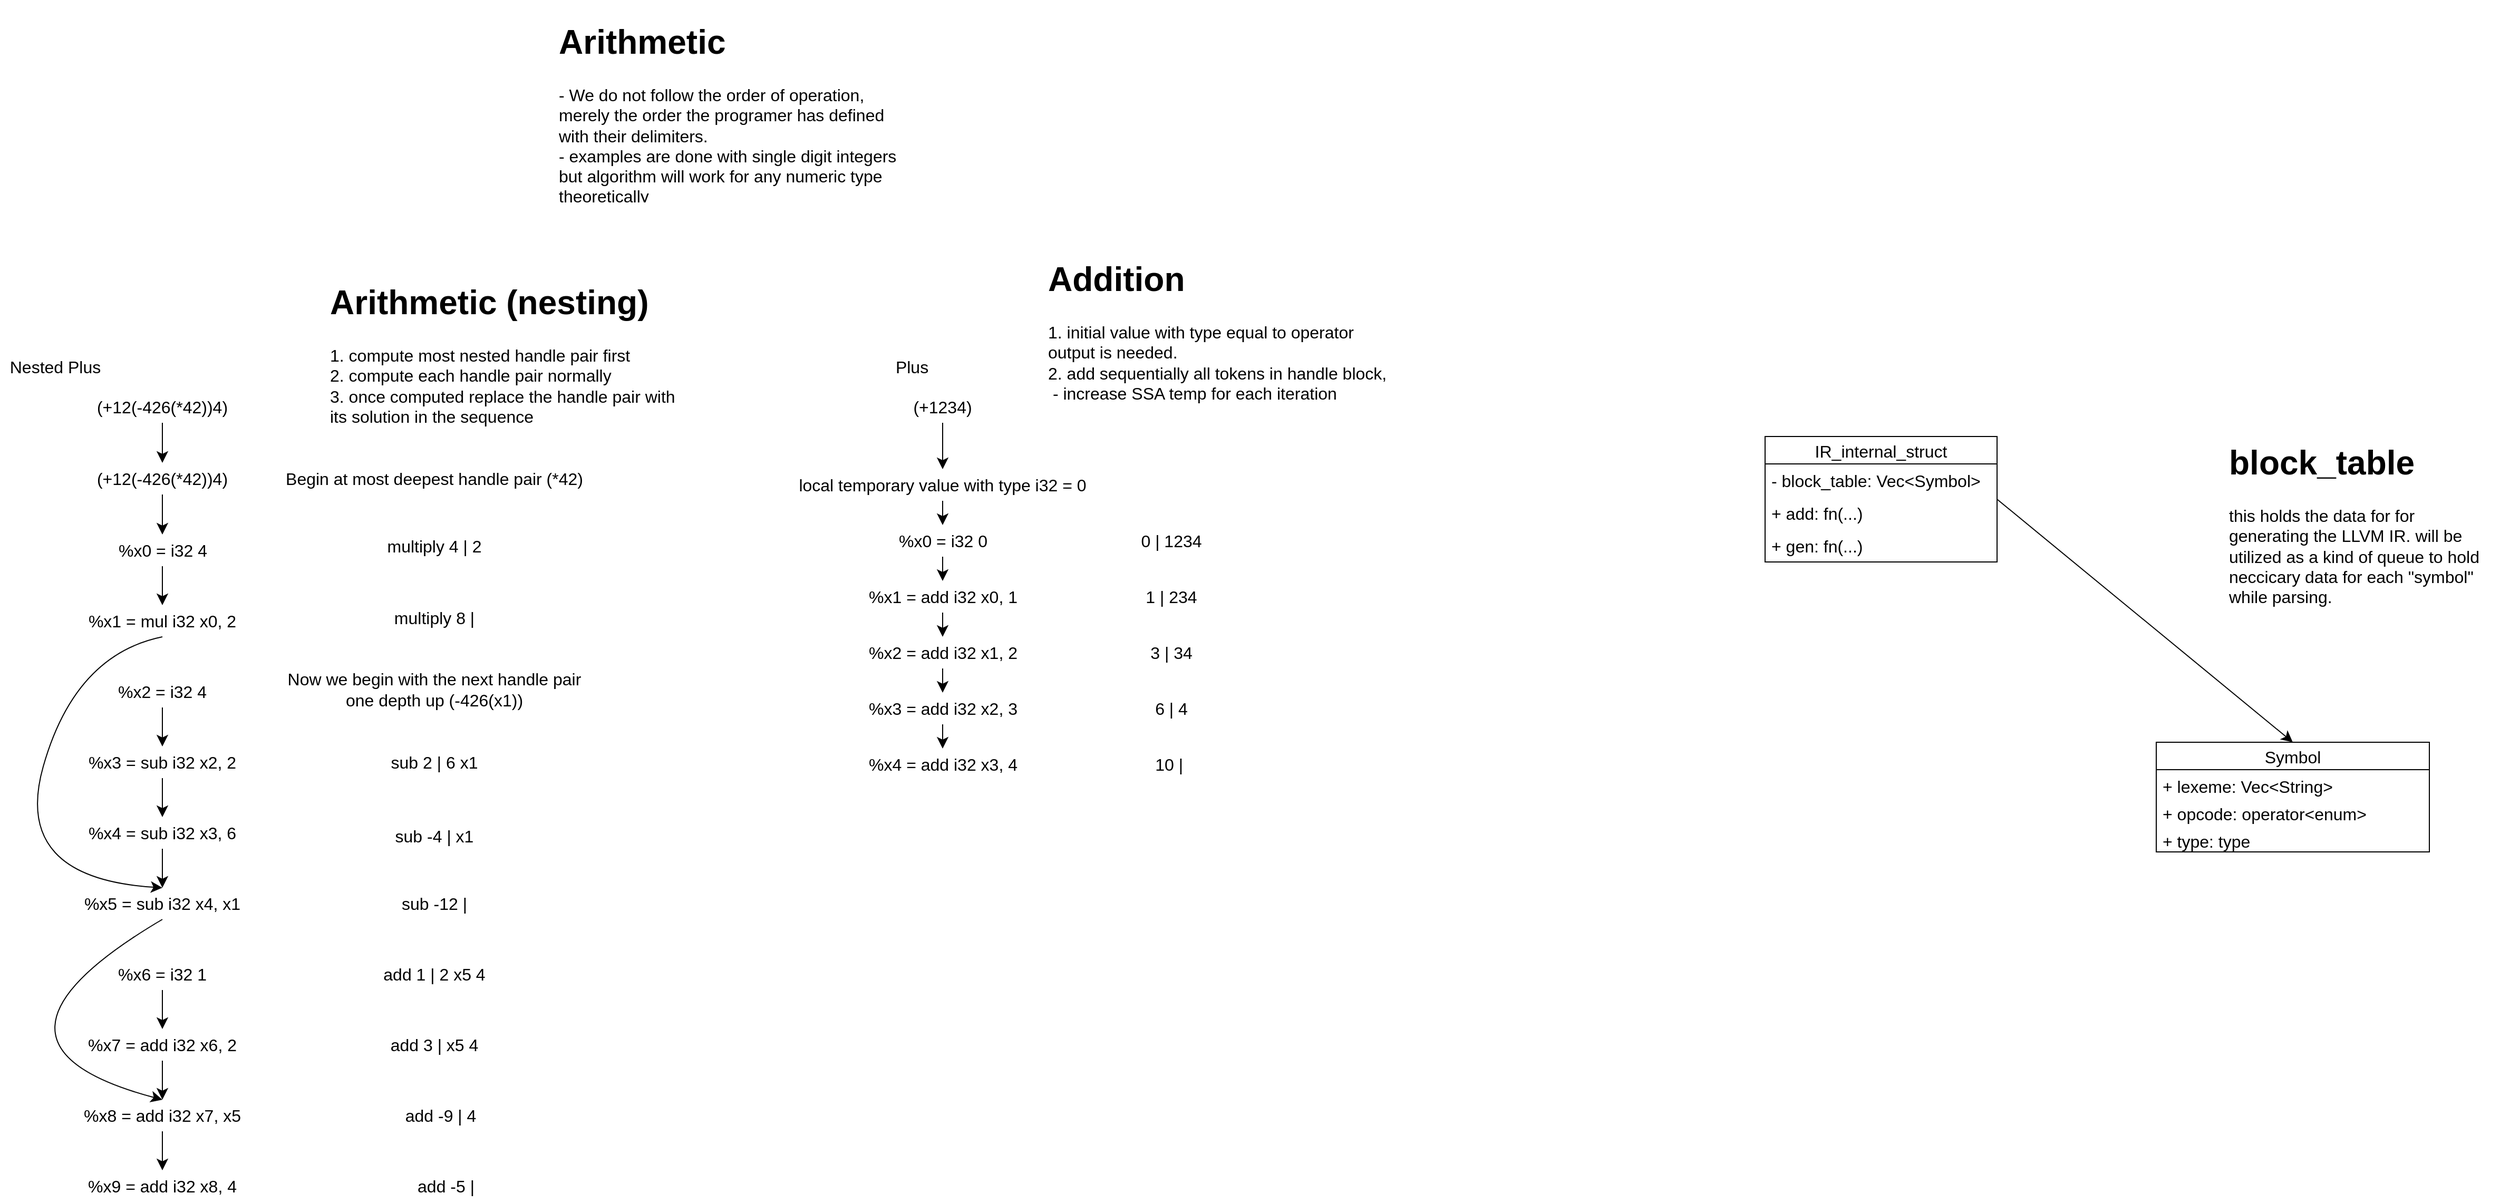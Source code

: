 <mxfile version="21.1.2" type="device">
  <diagram name="Page-1" id="36F9rlrM38JCpQ32hNjS">
    <mxGraphModel dx="4191" dy="2237" grid="0" gridSize="10" guides="1" tooltips="1" connect="1" arrows="1" fold="1" page="0" pageScale="1" pageWidth="850" pageHeight="1100" math="0" shadow="0">
      <root>
        <mxCell id="0" />
        <mxCell id="1" parent="0" />
        <mxCell id="cDeEZmQuWk40M9pKbF6q-7" style="edgeStyle=none;curved=1;rounded=0;orthogonalLoop=1;jettySize=auto;html=1;exitX=1;exitY=0.5;exitDx=0;exitDy=0;entryX=0.5;entryY=0;entryDx=0;entryDy=0;fontSize=12;startSize=8;endSize=8;" parent="1" source="RIr5a8exI0VsPrQvQMJi-5" target="cDeEZmQuWk40M9pKbF6q-3" edge="1">
          <mxGeometry relative="1" as="geometry" />
        </mxCell>
        <mxCell id="RIr5a8exI0VsPrQvQMJi-5" value="IR_internal_struct" style="swimlane;fontStyle=0;childLayout=stackLayout;horizontal=1;startSize=26;fillColor=none;horizontalStack=0;resizeParent=1;resizeParentMax=0;resizeLast=0;collapsible=1;marginBottom=0;fontSize=16;" parent="1" vertex="1">
          <mxGeometry x="-76" y="-45" width="220" height="119" as="geometry" />
        </mxCell>
        <mxCell id="RIr5a8exI0VsPrQvQMJi-8" value="- block_table: Vec&lt;Symbol&gt;" style="text;strokeColor=none;fillColor=none;align=left;verticalAlign=top;spacingLeft=4;spacingRight=4;overflow=hidden;rotatable=0;points=[[0,0.5],[1,0.5]];portConstraint=eastwest;fontSize=16;autosize=1;resizeWidth=0;" parent="RIr5a8exI0VsPrQvQMJi-5" vertex="1">
          <mxGeometry y="26" width="220" height="31" as="geometry" />
        </mxCell>
        <mxCell id="RIr5a8exI0VsPrQvQMJi-10" value="+ add: fn(...)" style="text;strokeColor=none;fillColor=none;align=left;verticalAlign=top;spacingLeft=4;spacingRight=4;overflow=hidden;rotatable=0;points=[[0,0.5],[1,0.5]];portConstraint=eastwest;fontSize=16;autosize=1;resizeWidth=0;" parent="RIr5a8exI0VsPrQvQMJi-5" vertex="1">
          <mxGeometry y="57" width="220" height="31" as="geometry" />
        </mxCell>
        <mxCell id="cDeEZmQuWk40M9pKbF6q-10" value="+ gen: fn(...)" style="text;strokeColor=none;fillColor=none;align=left;verticalAlign=top;spacingLeft=4;spacingRight=4;overflow=hidden;rotatable=0;points=[[0,0.5],[1,0.5]];portConstraint=eastwest;fontSize=16;autosize=1;resizeWidth=0;" parent="RIr5a8exI0VsPrQvQMJi-5" vertex="1">
          <mxGeometry y="88" width="220" height="31" as="geometry" />
        </mxCell>
        <mxCell id="RIr5a8exI0VsPrQvQMJi-12" value="&lt;h1&gt;block_table&lt;/h1&gt;&lt;div&gt;this holds the data for for generating the LLVM IR. will be utilized as a kind of queue to hold neccicary data for each &quot;symbol&quot; while parsing.&lt;/div&gt;" style="text;html=1;strokeColor=none;fillColor=none;spacing=5;spacingTop=-20;whiteSpace=wrap;overflow=hidden;rounded=0;fontSize=16;" parent="1" vertex="1">
          <mxGeometry x="359" y="-50" width="261" height="177" as="geometry" />
        </mxCell>
        <mxCell id="cDeEZmQuWk40M9pKbF6q-3" value="Symbol" style="swimlane;fontStyle=0;childLayout=stackLayout;horizontal=1;startSize=26;fillColor=none;horizontalStack=0;resizeParent=1;resizeParentMax=0;resizeLast=0;collapsible=1;marginBottom=0;fontSize=16;" parent="1" vertex="1">
          <mxGeometry x="295" y="245" width="259" height="104" as="geometry" />
        </mxCell>
        <mxCell id="cDeEZmQuWk40M9pKbF6q-4" value="+ lexeme: Vec&lt;String&gt;" style="text;strokeColor=none;fillColor=none;align=left;verticalAlign=top;spacingLeft=4;spacingRight=4;overflow=hidden;rotatable=0;points=[[0,0.5],[1,0.5]];portConstraint=eastwest;fontSize=16;" parent="cDeEZmQuWk40M9pKbF6q-3" vertex="1">
          <mxGeometry y="26" width="259" height="26" as="geometry" />
        </mxCell>
        <mxCell id="cDeEZmQuWk40M9pKbF6q-5" value="+ opcode: operator&lt;enum&gt;" style="text;strokeColor=none;fillColor=none;align=left;verticalAlign=top;spacingLeft=4;spacingRight=4;overflow=hidden;rotatable=0;points=[[0,0.5],[1,0.5]];portConstraint=eastwest;fontSize=16;" parent="cDeEZmQuWk40M9pKbF6q-3" vertex="1">
          <mxGeometry y="52" width="259" height="26" as="geometry" />
        </mxCell>
        <mxCell id="cDeEZmQuWk40M9pKbF6q-9" value="+ type: type" style="text;strokeColor=none;fillColor=none;align=left;verticalAlign=top;spacingLeft=4;spacingRight=4;overflow=hidden;rotatable=0;points=[[0,0.5],[1,0.5]];portConstraint=eastwest;fontSize=16;" parent="cDeEZmQuWk40M9pKbF6q-3" vertex="1">
          <mxGeometry y="78" width="259" height="26" as="geometry" />
        </mxCell>
        <mxCell id="MLqkhdUQjmNi_7tEfBED-1" value="Plus" style="text;html=1;strokeColor=none;fillColor=none;align=center;verticalAlign=middle;whiteSpace=wrap;rounded=0;fontSize=16;" parent="1" vertex="1">
          <mxGeometry x="-915" y="-126" width="60" height="30" as="geometry" />
        </mxCell>
        <mxCell id="MLqkhdUQjmNi_7tEfBED-6" style="edgeStyle=none;curved=1;rounded=0;orthogonalLoop=1;jettySize=auto;html=1;exitX=0.5;exitY=1;exitDx=0;exitDy=0;fontSize=12;startSize=8;endSize=8;" parent="1" source="MLqkhdUQjmNi_7tEfBED-2" target="MLqkhdUQjmNi_7tEfBED-7" edge="1">
          <mxGeometry relative="1" as="geometry">
            <mxPoint x="-856.529" y="1" as="targetPoint" />
          </mxGeometry>
        </mxCell>
        <mxCell id="MLqkhdUQjmNi_7tEfBED-2" value="(+1234)" style="text;html=1;strokeColor=none;fillColor=none;align=center;verticalAlign=middle;whiteSpace=wrap;rounded=0;fontSize=16;" parent="1" vertex="1">
          <mxGeometry x="-886" y="-88" width="60" height="30" as="geometry" />
        </mxCell>
        <mxCell id="MLqkhdUQjmNi_7tEfBED-8" style="edgeStyle=none;curved=1;rounded=0;orthogonalLoop=1;jettySize=auto;html=1;exitX=0.5;exitY=1;exitDx=0;exitDy=0;fontSize=12;startSize=8;endSize=8;" parent="1" source="MLqkhdUQjmNi_7tEfBED-7" target="MLqkhdUQjmNi_7tEfBED-9" edge="1">
          <mxGeometry relative="1" as="geometry">
            <mxPoint x="-856.529" y="51.588" as="targetPoint" />
          </mxGeometry>
        </mxCell>
        <mxCell id="MLqkhdUQjmNi_7tEfBED-7" value="local temporary value with type i32 = 0" style="text;html=1;strokeColor=none;fillColor=none;align=center;verticalAlign=middle;whiteSpace=wrap;rounded=0;fontSize=16;" parent="1" vertex="1">
          <mxGeometry x="-1006.76" y="-14" width="301.53" height="30" as="geometry" />
        </mxCell>
        <mxCell id="MLqkhdUQjmNi_7tEfBED-13" style="edgeStyle=none;curved=1;rounded=0;orthogonalLoop=1;jettySize=auto;html=1;exitX=0.5;exitY=1;exitDx=0;exitDy=0;entryX=0.5;entryY=0;entryDx=0;entryDy=0;fontSize=12;startSize=8;endSize=8;" parent="1" source="MLqkhdUQjmNi_7tEfBED-9" target="MLqkhdUQjmNi_7tEfBED-12" edge="1">
          <mxGeometry relative="1" as="geometry" />
        </mxCell>
        <mxCell id="MLqkhdUQjmNi_7tEfBED-9" value="%x0 = i32 0" style="text;html=1;strokeColor=none;fillColor=none;align=center;verticalAlign=middle;whiteSpace=wrap;rounded=0;fontSize=16;" parent="1" vertex="1">
          <mxGeometry x="-932.26" y="39" width="152.53" height="30" as="geometry" />
        </mxCell>
        <mxCell id="MLqkhdUQjmNi_7tEfBED-10" value="0 | 1234" style="text;html=1;strokeColor=none;fillColor=none;align=center;verticalAlign=middle;whiteSpace=wrap;rounded=0;fontSize=16;" parent="1" vertex="1">
          <mxGeometry x="-669" y="39" width="60" height="30" as="geometry" />
        </mxCell>
        <mxCell id="MLqkhdUQjmNi_7tEfBED-16" style="edgeStyle=none;curved=1;rounded=0;orthogonalLoop=1;jettySize=auto;html=1;exitX=0.5;exitY=1;exitDx=0;exitDy=0;entryX=0.5;entryY=0;entryDx=0;entryDy=0;fontSize=12;startSize=8;endSize=8;" parent="1" source="MLqkhdUQjmNi_7tEfBED-12" target="MLqkhdUQjmNi_7tEfBED-15" edge="1">
          <mxGeometry relative="1" as="geometry" />
        </mxCell>
        <mxCell id="MLqkhdUQjmNi_7tEfBED-12" value="%x1 = add i32 x0, 1" style="text;html=1;strokeColor=none;fillColor=none;align=center;verticalAlign=middle;whiteSpace=wrap;rounded=0;fontSize=16;" parent="1" vertex="1">
          <mxGeometry x="-932.26" y="92" width="152.53" height="30" as="geometry" />
        </mxCell>
        <mxCell id="MLqkhdUQjmNi_7tEfBED-14" value="1 | 234" style="text;html=1;strokeColor=none;fillColor=none;align=center;verticalAlign=middle;whiteSpace=wrap;rounded=0;fontSize=16;" parent="1" vertex="1">
          <mxGeometry x="-669" y="92" width="60" height="30" as="geometry" />
        </mxCell>
        <mxCell id="MLqkhdUQjmNi_7tEfBED-19" style="edgeStyle=none;curved=1;rounded=0;orthogonalLoop=1;jettySize=auto;html=1;exitX=0.5;exitY=1;exitDx=0;exitDy=0;entryX=0.5;entryY=0;entryDx=0;entryDy=0;fontSize=12;startSize=8;endSize=8;" parent="1" source="MLqkhdUQjmNi_7tEfBED-15" target="MLqkhdUQjmNi_7tEfBED-18" edge="1">
          <mxGeometry relative="1" as="geometry" />
        </mxCell>
        <mxCell id="MLqkhdUQjmNi_7tEfBED-15" value="%x2 = add i32 x1, 2" style="text;html=1;strokeColor=none;fillColor=none;align=center;verticalAlign=middle;whiteSpace=wrap;rounded=0;fontSize=16;" parent="1" vertex="1">
          <mxGeometry x="-932.26" y="145" width="152.53" height="30" as="geometry" />
        </mxCell>
        <mxCell id="MLqkhdUQjmNi_7tEfBED-17" value="3 | 34" style="text;html=1;strokeColor=none;fillColor=none;align=center;verticalAlign=middle;whiteSpace=wrap;rounded=0;fontSize=16;" parent="1" vertex="1">
          <mxGeometry x="-669" y="145" width="60" height="30" as="geometry" />
        </mxCell>
        <mxCell id="MLqkhdUQjmNi_7tEfBED-23" style="edgeStyle=none;curved=1;rounded=0;orthogonalLoop=1;jettySize=auto;html=1;exitX=0.5;exitY=1;exitDx=0;exitDy=0;entryX=0.5;entryY=0;entryDx=0;entryDy=0;fontSize=12;startSize=8;endSize=8;" parent="1" source="MLqkhdUQjmNi_7tEfBED-18" target="MLqkhdUQjmNi_7tEfBED-22" edge="1">
          <mxGeometry relative="1" as="geometry" />
        </mxCell>
        <mxCell id="MLqkhdUQjmNi_7tEfBED-18" value="%x3 = add i32 x2, 3" style="text;html=1;strokeColor=none;fillColor=none;align=center;verticalAlign=middle;whiteSpace=wrap;rounded=0;fontSize=16;" parent="1" vertex="1">
          <mxGeometry x="-932.26" y="198" width="152.53" height="30" as="geometry" />
        </mxCell>
        <mxCell id="MLqkhdUQjmNi_7tEfBED-20" value="6 | 4" style="text;html=1;strokeColor=none;fillColor=none;align=center;verticalAlign=middle;whiteSpace=wrap;rounded=0;fontSize=16;" parent="1" vertex="1">
          <mxGeometry x="-669" y="198" width="60" height="30" as="geometry" />
        </mxCell>
        <mxCell id="MLqkhdUQjmNi_7tEfBED-22" value="%x4 = add i32 x3, 4" style="text;html=1;strokeColor=none;fillColor=none;align=center;verticalAlign=middle;whiteSpace=wrap;rounded=0;fontSize=16;" parent="1" vertex="1">
          <mxGeometry x="-932.26" y="251" width="152.53" height="30" as="geometry" />
        </mxCell>
        <mxCell id="MLqkhdUQjmNi_7tEfBED-24" value="10 |&amp;nbsp;" style="text;html=1;strokeColor=none;fillColor=none;align=center;verticalAlign=middle;whiteSpace=wrap;rounded=0;fontSize=16;" parent="1" vertex="1">
          <mxGeometry x="-669" y="251" width="60" height="30" as="geometry" />
        </mxCell>
        <mxCell id="MLqkhdUQjmNi_7tEfBED-25" value="&lt;h1&gt;Addition&lt;/h1&gt;&lt;div&gt;1. initial value with type equal to operator output is needed.&amp;nbsp;&lt;/div&gt;&lt;div&gt;2. add sequentially all tokens in handle block,&lt;/div&gt;&lt;div&gt;&lt;span style=&quot;white-space: pre;&quot;&gt; &lt;/span&gt;- increase SSA temp for each iteration&lt;/div&gt;" style="text;html=1;strokeColor=none;fillColor=none;spacing=5;spacingTop=-20;whiteSpace=wrap;overflow=hidden;rounded=0;fontSize=16;" parent="1" vertex="1">
          <mxGeometry x="-761" y="-224" width="339" height="182" as="geometry" />
        </mxCell>
        <mxCell id="Lzowb4L89PZGFx9Adz13-1" value="&lt;h1&gt;Arithmetic (nesting)&lt;/h1&gt;&lt;div&gt;1. compute most nested handle pair first&lt;/div&gt;&lt;div&gt;2. compute each handle pair normally&lt;/div&gt;&lt;div&gt;3. once computed replace the handle pair with its solution in the sequence&lt;/div&gt;" style="text;html=1;strokeColor=none;fillColor=none;spacing=5;spacingTop=-20;whiteSpace=wrap;overflow=hidden;rounded=0;fontSize=16;" vertex="1" parent="1">
          <mxGeometry x="-1442" y="-202" width="339" height="182" as="geometry" />
        </mxCell>
        <mxCell id="Lzowb4L89PZGFx9Adz13-2" value="Nested Plus" style="text;html=1;strokeColor=none;fillColor=none;align=center;verticalAlign=middle;whiteSpace=wrap;rounded=0;fontSize=16;" vertex="1" parent="1">
          <mxGeometry x="-1750" y="-126" width="105" height="30" as="geometry" />
        </mxCell>
        <mxCell id="Lzowb4L89PZGFx9Adz13-5" style="edgeStyle=none;curved=1;rounded=0;orthogonalLoop=1;jettySize=auto;html=1;exitX=0.5;exitY=1;exitDx=0;exitDy=0;entryX=0.5;entryY=0;entryDx=0;entryDy=0;fontSize=12;startSize=8;endSize=8;" edge="1" parent="1" source="Lzowb4L89PZGFx9Adz13-3" target="Lzowb4L89PZGFx9Adz13-4">
          <mxGeometry relative="1" as="geometry" />
        </mxCell>
        <mxCell id="Lzowb4L89PZGFx9Adz13-3" value="(+12(-426(*42))4)" style="text;html=1;strokeColor=none;fillColor=none;align=center;verticalAlign=middle;whiteSpace=wrap;rounded=0;fontSize=16;" vertex="1" parent="1">
          <mxGeometry x="-1626" y="-88" width="60" height="30" as="geometry" />
        </mxCell>
        <mxCell id="Lzowb4L89PZGFx9Adz13-13" style="edgeStyle=none;curved=1;rounded=0;orthogonalLoop=1;jettySize=auto;html=1;exitX=0.5;exitY=1;exitDx=0;exitDy=0;entryX=0.5;entryY=0;entryDx=0;entryDy=0;fontSize=12;startSize=8;endSize=8;" edge="1" parent="1" source="Lzowb4L89PZGFx9Adz13-4" target="Lzowb4L89PZGFx9Adz13-9">
          <mxGeometry relative="1" as="geometry" />
        </mxCell>
        <mxCell id="Lzowb4L89PZGFx9Adz13-4" value="(+12(-426(*42))4)" style="text;html=1;strokeColor=none;fillColor=none;align=center;verticalAlign=middle;whiteSpace=wrap;rounded=0;fontSize=16;" vertex="1" parent="1">
          <mxGeometry x="-1626" y="-20" width="60" height="30" as="geometry" />
        </mxCell>
        <mxCell id="Lzowb4L89PZGFx9Adz13-6" value="Begin at most deepest handle pair (*42)" style="text;html=1;strokeColor=none;fillColor=none;align=center;verticalAlign=middle;whiteSpace=wrap;rounded=0;fontSize=16;" vertex="1" parent="1">
          <mxGeometry x="-1489" y="-20" width="301.53" height="30" as="geometry" />
        </mxCell>
        <mxCell id="Lzowb4L89PZGFx9Adz13-16" style="edgeStyle=none;curved=1;rounded=0;orthogonalLoop=1;jettySize=auto;html=1;exitX=0.5;exitY=1;exitDx=0;exitDy=0;entryX=0.5;entryY=0;entryDx=0;entryDy=0;fontSize=12;startSize=8;endSize=8;" edge="1" parent="1" source="Lzowb4L89PZGFx9Adz13-9" target="Lzowb4L89PZGFx9Adz13-15">
          <mxGeometry relative="1" as="geometry" />
        </mxCell>
        <mxCell id="Lzowb4L89PZGFx9Adz13-9" value="%x0 = i32 4" style="text;html=1;strokeColor=none;fillColor=none;align=center;verticalAlign=middle;whiteSpace=wrap;rounded=0;fontSize=16;" vertex="1" parent="1">
          <mxGeometry x="-1660.5" y="48" width="129" height="30" as="geometry" />
        </mxCell>
        <mxCell id="Lzowb4L89PZGFx9Adz13-14" value="multiply 4 | 2" style="text;html=1;strokeColor=none;fillColor=none;align=center;verticalAlign=middle;whiteSpace=wrap;rounded=0;fontSize=16;" vertex="1" parent="1">
          <mxGeometry x="-1489" y="44" width="301.53" height="30" as="geometry" />
        </mxCell>
        <mxCell id="Lzowb4L89PZGFx9Adz13-29" style="edgeStyle=none;curved=1;rounded=0;orthogonalLoop=1;jettySize=auto;html=1;exitX=0.5;exitY=1;exitDx=0;exitDy=0;entryX=0.5;entryY=0;entryDx=0;entryDy=0;fontSize=12;startSize=8;endSize=8;" edge="1" parent="1" source="Lzowb4L89PZGFx9Adz13-15" target="Lzowb4L89PZGFx9Adz13-27">
          <mxGeometry relative="1" as="geometry">
            <Array as="points">
              <mxPoint x="-1679" y="162" />
              <mxPoint x="-1739" y="374" />
            </Array>
          </mxGeometry>
        </mxCell>
        <mxCell id="Lzowb4L89PZGFx9Adz13-15" value="%x1 = mul i32 x0, 2" style="text;html=1;strokeColor=none;fillColor=none;align=center;verticalAlign=middle;whiteSpace=wrap;rounded=0;fontSize=16;" vertex="1" parent="1">
          <mxGeometry x="-1680.75" y="115" width="169.5" height="30" as="geometry" />
        </mxCell>
        <mxCell id="Lzowb4L89PZGFx9Adz13-17" value="multiply 8 |" style="text;html=1;strokeColor=none;fillColor=none;align=center;verticalAlign=middle;whiteSpace=wrap;rounded=0;fontSize=16;" vertex="1" parent="1">
          <mxGeometry x="-1489" y="112" width="301.53" height="30" as="geometry" />
        </mxCell>
        <mxCell id="Lzowb4L89PZGFx9Adz13-18" value="Now we begin with the next handle pair one depth up (-426(x1))" style="text;html=1;strokeColor=none;fillColor=none;align=center;verticalAlign=middle;whiteSpace=wrap;rounded=0;fontSize=16;" vertex="1" parent="1">
          <mxGeometry x="-1489" y="180" width="301.53" height="30" as="geometry" />
        </mxCell>
        <mxCell id="Lzowb4L89PZGFx9Adz13-23" style="edgeStyle=none;curved=1;rounded=0;orthogonalLoop=1;jettySize=auto;html=1;exitX=0.5;exitY=1;exitDx=0;exitDy=0;entryX=0.5;entryY=0;entryDx=0;entryDy=0;fontSize=12;startSize=8;endSize=8;" edge="1" parent="1" source="Lzowb4L89PZGFx9Adz13-19" target="Lzowb4L89PZGFx9Adz13-21">
          <mxGeometry relative="1" as="geometry" />
        </mxCell>
        <mxCell id="Lzowb4L89PZGFx9Adz13-19" value="%x2 = i32 4" style="text;html=1;strokeColor=none;fillColor=none;align=center;verticalAlign=middle;whiteSpace=wrap;rounded=0;fontSize=16;" vertex="1" parent="1">
          <mxGeometry x="-1680.75" y="182" width="169.5" height="30" as="geometry" />
        </mxCell>
        <mxCell id="Lzowb4L89PZGFx9Adz13-25" style="edgeStyle=none;curved=1;rounded=0;orthogonalLoop=1;jettySize=auto;html=1;exitX=0.5;exitY=1;exitDx=0;exitDy=0;entryX=0.5;entryY=0;entryDx=0;entryDy=0;fontSize=12;startSize=8;endSize=8;" edge="1" parent="1" source="Lzowb4L89PZGFx9Adz13-21" target="Lzowb4L89PZGFx9Adz13-24">
          <mxGeometry relative="1" as="geometry" />
        </mxCell>
        <mxCell id="Lzowb4L89PZGFx9Adz13-21" value="%x3 = sub i32 x2, 2" style="text;html=1;strokeColor=none;fillColor=none;align=center;verticalAlign=middle;whiteSpace=wrap;rounded=0;fontSize=16;" vertex="1" parent="1">
          <mxGeometry x="-1680.75" y="249" width="169.5" height="30" as="geometry" />
        </mxCell>
        <mxCell id="Lzowb4L89PZGFx9Adz13-22" value="sub 2 | 6 x1" style="text;html=1;strokeColor=none;fillColor=none;align=center;verticalAlign=middle;whiteSpace=wrap;rounded=0;fontSize=16;" vertex="1" parent="1">
          <mxGeometry x="-1489" y="249" width="301.53" height="30" as="geometry" />
        </mxCell>
        <mxCell id="Lzowb4L89PZGFx9Adz13-28" style="edgeStyle=none;curved=1;rounded=0;orthogonalLoop=1;jettySize=auto;html=1;exitX=0.5;exitY=1;exitDx=0;exitDy=0;entryX=0.5;entryY=0;entryDx=0;entryDy=0;fontSize=12;startSize=8;endSize=8;" edge="1" parent="1" source="Lzowb4L89PZGFx9Adz13-24" target="Lzowb4L89PZGFx9Adz13-27">
          <mxGeometry relative="1" as="geometry" />
        </mxCell>
        <mxCell id="Lzowb4L89PZGFx9Adz13-24" value="%x4 = sub i32 x3, 6" style="text;html=1;strokeColor=none;fillColor=none;align=center;verticalAlign=middle;whiteSpace=wrap;rounded=0;fontSize=16;" vertex="1" parent="1">
          <mxGeometry x="-1680.75" y="316" width="169.5" height="30" as="geometry" />
        </mxCell>
        <mxCell id="Lzowb4L89PZGFx9Adz13-26" value="sub -4 | x1" style="text;html=1;strokeColor=none;fillColor=none;align=center;verticalAlign=middle;whiteSpace=wrap;rounded=0;fontSize=16;" vertex="1" parent="1">
          <mxGeometry x="-1489" y="319" width="301.53" height="30" as="geometry" />
        </mxCell>
        <mxCell id="Lzowb4L89PZGFx9Adz13-39" style="edgeStyle=none;curved=1;rounded=0;orthogonalLoop=1;jettySize=auto;html=1;exitX=0.5;exitY=1;exitDx=0;exitDy=0;entryX=0.5;entryY=0;entryDx=0;entryDy=0;fontSize=12;startSize=8;endSize=8;" edge="1" parent="1" source="Lzowb4L89PZGFx9Adz13-27" target="Lzowb4L89PZGFx9Adz13-36">
          <mxGeometry relative="1" as="geometry">
            <Array as="points">
              <mxPoint x="-1796" y="531" />
            </Array>
          </mxGeometry>
        </mxCell>
        <mxCell id="Lzowb4L89PZGFx9Adz13-27" value="%x5 = sub i32 x4, x1" style="text;html=1;strokeColor=none;fillColor=none;align=center;verticalAlign=middle;whiteSpace=wrap;rounded=0;fontSize=16;" vertex="1" parent="1">
          <mxGeometry x="-1680.75" y="383" width="169.5" height="30" as="geometry" />
        </mxCell>
        <mxCell id="Lzowb4L89PZGFx9Adz13-30" value="sub -12 |" style="text;html=1;strokeColor=none;fillColor=none;align=center;verticalAlign=middle;whiteSpace=wrap;rounded=0;fontSize=16;" vertex="1" parent="1">
          <mxGeometry x="-1489" y="383" width="301.53" height="30" as="geometry" />
        </mxCell>
        <mxCell id="Lzowb4L89PZGFx9Adz13-34" style="edgeStyle=none;curved=1;rounded=0;orthogonalLoop=1;jettySize=auto;html=1;exitX=0.5;exitY=1;exitDx=0;exitDy=0;entryX=0.5;entryY=0;entryDx=0;entryDy=0;fontSize=12;startSize=8;endSize=8;" edge="1" parent="1" source="Lzowb4L89PZGFx9Adz13-31" target="Lzowb4L89PZGFx9Adz13-33">
          <mxGeometry relative="1" as="geometry" />
        </mxCell>
        <mxCell id="Lzowb4L89PZGFx9Adz13-31" value="%x6 = i32 1" style="text;html=1;strokeColor=none;fillColor=none;align=center;verticalAlign=middle;whiteSpace=wrap;rounded=0;fontSize=16;" vertex="1" parent="1">
          <mxGeometry x="-1680.75" y="450" width="169.5" height="30" as="geometry" />
        </mxCell>
        <mxCell id="Lzowb4L89PZGFx9Adz13-32" value="add 1 | 2 x5 4" style="text;html=1;strokeColor=none;fillColor=none;align=center;verticalAlign=middle;whiteSpace=wrap;rounded=0;fontSize=16;" vertex="1" parent="1">
          <mxGeometry x="-1489" y="450" width="301.53" height="30" as="geometry" />
        </mxCell>
        <mxCell id="Lzowb4L89PZGFx9Adz13-37" style="edgeStyle=none;curved=1;rounded=0;orthogonalLoop=1;jettySize=auto;html=1;exitX=0.5;exitY=1;exitDx=0;exitDy=0;entryX=0.5;entryY=0;entryDx=0;entryDy=0;fontSize=12;startSize=8;endSize=8;" edge="1" parent="1" source="Lzowb4L89PZGFx9Adz13-33" target="Lzowb4L89PZGFx9Adz13-36">
          <mxGeometry relative="1" as="geometry" />
        </mxCell>
        <mxCell id="Lzowb4L89PZGFx9Adz13-33" value="%x7 = add i32 x6, 2" style="text;html=1;strokeColor=none;fillColor=none;align=center;verticalAlign=middle;whiteSpace=wrap;rounded=0;fontSize=16;" vertex="1" parent="1">
          <mxGeometry x="-1680.75" y="517" width="169.5" height="30" as="geometry" />
        </mxCell>
        <mxCell id="Lzowb4L89PZGFx9Adz13-35" value="add 3 | x5 4" style="text;html=1;strokeColor=none;fillColor=none;align=center;verticalAlign=middle;whiteSpace=wrap;rounded=0;fontSize=16;" vertex="1" parent="1">
          <mxGeometry x="-1489" y="517" width="301.53" height="30" as="geometry" />
        </mxCell>
        <mxCell id="Lzowb4L89PZGFx9Adz13-41" style="edgeStyle=none;curved=1;rounded=0;orthogonalLoop=1;jettySize=auto;html=1;exitX=0.5;exitY=1;exitDx=0;exitDy=0;entryX=0.5;entryY=0;entryDx=0;entryDy=0;fontSize=12;startSize=8;endSize=8;" edge="1" parent="1" source="Lzowb4L89PZGFx9Adz13-36" target="Lzowb4L89PZGFx9Adz13-40">
          <mxGeometry relative="1" as="geometry" />
        </mxCell>
        <mxCell id="Lzowb4L89PZGFx9Adz13-36" value="%x8 = add i32 x7, x5" style="text;html=1;strokeColor=none;fillColor=none;align=center;verticalAlign=middle;whiteSpace=wrap;rounded=0;fontSize=16;" vertex="1" parent="1">
          <mxGeometry x="-1680.75" y="584" width="169.5" height="30" as="geometry" />
        </mxCell>
        <mxCell id="Lzowb4L89PZGFx9Adz13-38" value="add -9 | 4" style="text;html=1;strokeColor=none;fillColor=none;align=center;verticalAlign=middle;whiteSpace=wrap;rounded=0;fontSize=16;" vertex="1" parent="1">
          <mxGeometry x="-1483" y="584" width="301.53" height="30" as="geometry" />
        </mxCell>
        <mxCell id="Lzowb4L89PZGFx9Adz13-40" value="%x9 = add i32 x8, 4" style="text;html=1;strokeColor=none;fillColor=none;align=center;verticalAlign=middle;whiteSpace=wrap;rounded=0;fontSize=16;" vertex="1" parent="1">
          <mxGeometry x="-1680.75" y="651" width="169.5" height="30" as="geometry" />
        </mxCell>
        <mxCell id="Lzowb4L89PZGFx9Adz13-42" value="add -5 |" style="text;html=1;strokeColor=none;fillColor=none;align=center;verticalAlign=middle;whiteSpace=wrap;rounded=0;fontSize=16;" vertex="1" parent="1">
          <mxGeometry x="-1478" y="651" width="301.53" height="30" as="geometry" />
        </mxCell>
        <mxCell id="Lzowb4L89PZGFx9Adz13-43" value="&lt;h1&gt;Arithmetic&lt;/h1&gt;&lt;div&gt;- We do not follow the order of operation, merely the order the programer has defined with their delimiters.&lt;/div&gt;&lt;div&gt;- examples are done with single digit integers but algorithm will work for any numeric type theoretically&lt;/div&gt;" style="text;html=1;strokeColor=none;fillColor=none;spacing=5;spacingTop=-20;whiteSpace=wrap;overflow=hidden;rounded=0;fontSize=16;" vertex="1" parent="1">
          <mxGeometry x="-1225" y="-449" width="339" height="182" as="geometry" />
        </mxCell>
      </root>
    </mxGraphModel>
  </diagram>
</mxfile>
